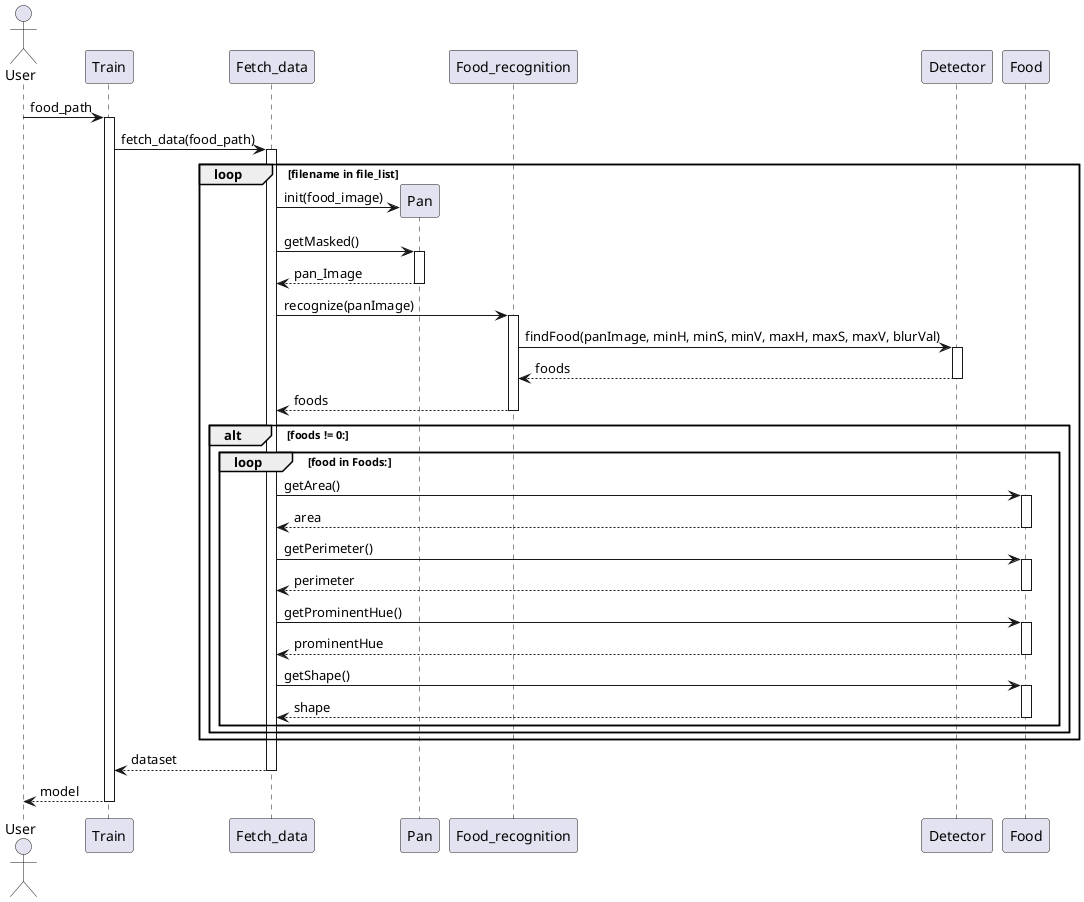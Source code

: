 @startuml Sequence diagram train food patterns

actor User

User -> Train ++ : food_path
Train -> Fetch_data ++ : fetch_data(food_path)
loop filename in file_list
    Fetch_data -> Pan ** : init(food_image)
    Fetch_data -> Pan ++ : getMasked()
    return pan_Image
    Fetch_data -> Food_recognition ++ : recognize(panImage)
    Food_recognition -> Detector ++ : findFood(panImage, minH, minS, minV, maxH, maxS, maxV, blurVal)
    return foods
    return foods

    alt foods != 0:
    loop food in Foods:
        Fetch_data -> Food ++ : getArea()
        return area
        Fetch_data -> Food ++ : getPerimeter()
        return perimeter
        Fetch_data -> Food ++ : getProminentHue()
        return prominentHue
        Fetch_data -> Food ++ : getShape()
        return shape
    end
end
end
return dataset
return model

@enduml